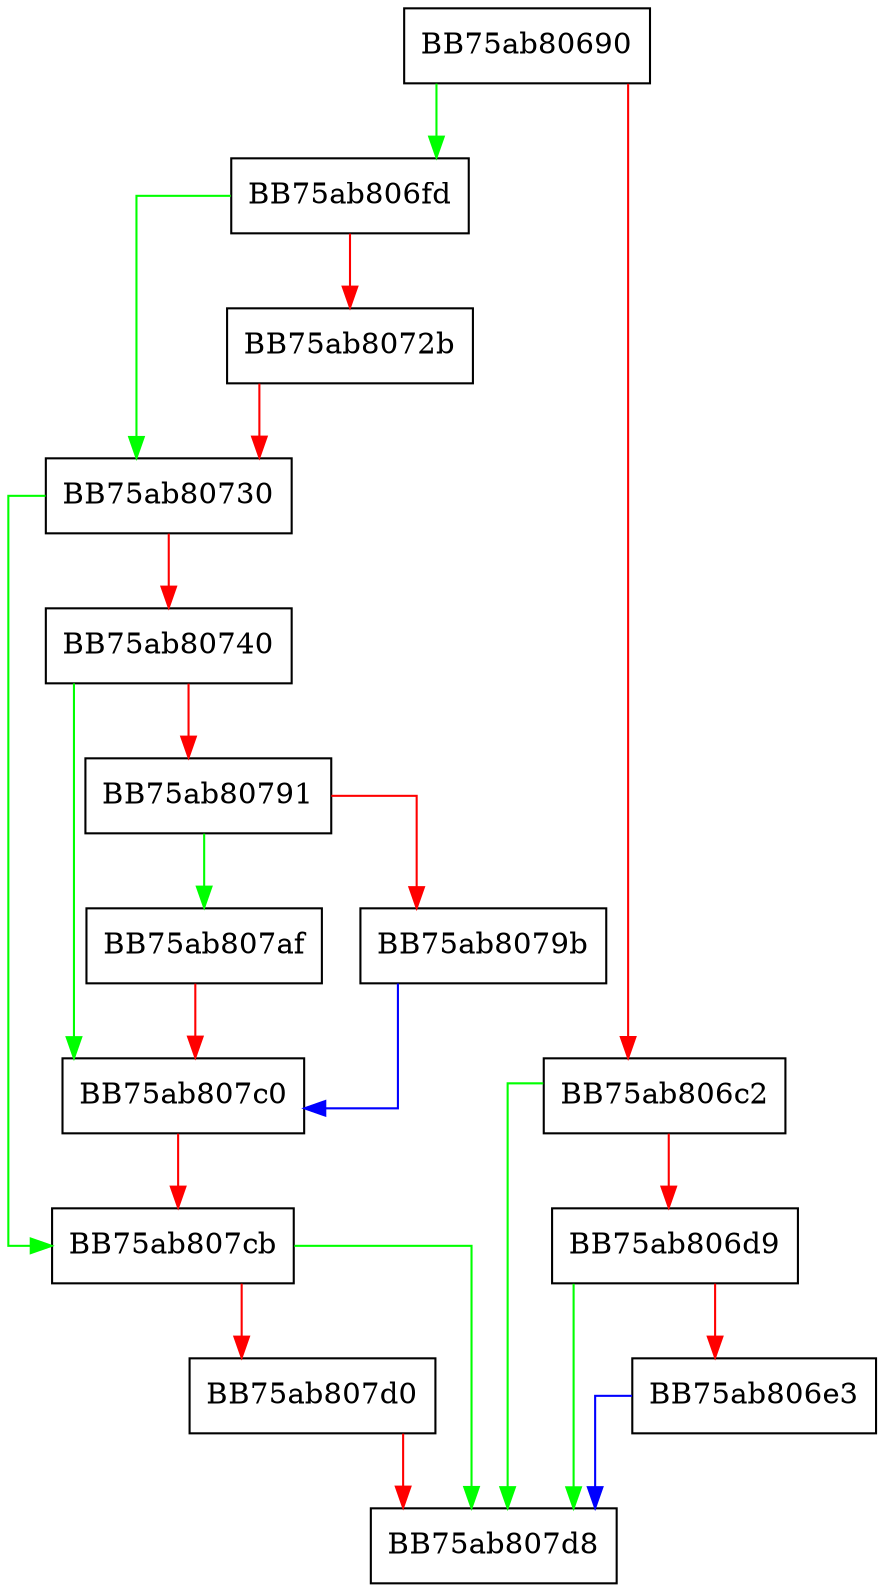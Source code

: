 digraph IdentifyCandidateNames {
  node [shape="box"];
  graph [splines=ortho];
  BB75ab80690 -> BB75ab806fd [color="green"];
  BB75ab80690 -> BB75ab806c2 [color="red"];
  BB75ab806c2 -> BB75ab807d8 [color="green"];
  BB75ab806c2 -> BB75ab806d9 [color="red"];
  BB75ab806d9 -> BB75ab807d8 [color="green"];
  BB75ab806d9 -> BB75ab806e3 [color="red"];
  BB75ab806e3 -> BB75ab807d8 [color="blue"];
  BB75ab806fd -> BB75ab80730 [color="green"];
  BB75ab806fd -> BB75ab8072b [color="red"];
  BB75ab8072b -> BB75ab80730 [color="red"];
  BB75ab80730 -> BB75ab807cb [color="green"];
  BB75ab80730 -> BB75ab80740 [color="red"];
  BB75ab80740 -> BB75ab807c0 [color="green"];
  BB75ab80740 -> BB75ab80791 [color="red"];
  BB75ab80791 -> BB75ab807af [color="green"];
  BB75ab80791 -> BB75ab8079b [color="red"];
  BB75ab8079b -> BB75ab807c0 [color="blue"];
  BB75ab807af -> BB75ab807c0 [color="red"];
  BB75ab807c0 -> BB75ab807cb [color="red"];
  BB75ab807cb -> BB75ab807d8 [color="green"];
  BB75ab807cb -> BB75ab807d0 [color="red"];
  BB75ab807d0 -> BB75ab807d8 [color="red"];
}
